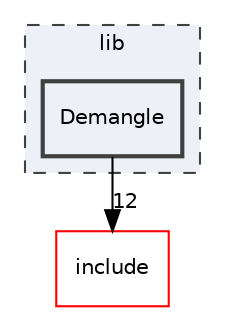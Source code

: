 digraph "lib/Demangle"
{
 // LATEX_PDF_SIZE
  bgcolor="transparent";
  edge [fontname="Helvetica",fontsize="10",labelfontname="Helvetica",labelfontsize="10"];
  node [fontname="Helvetica",fontsize="10",shape="box"];
  compound=true
  subgraph clusterdir_97aefd0d527b934f1d99a682da8fe6a9 {
    graph [ bgcolor="#edf0f7", pencolor="grey25", style="filled,dashed,", label="lib", fontname="Helvetica", fontsize="10", URL="dir_97aefd0d527b934f1d99a682da8fe6a9.html"]
  dir_10ab0ef0437aa07e52e601eedcb3df5c [label="Demangle", style="filled,bold,", fillcolor="#edf0f7", color="grey25", URL="dir_10ab0ef0437aa07e52e601eedcb3df5c.html"];
  }
  dir_d44c64559bbebec7f509842c48db8b23 [label="include", style="", fillcolor="#edf0f7", color="red", URL="dir_d44c64559bbebec7f509842c48db8b23.html"];
  dir_10ab0ef0437aa07e52e601eedcb3df5c->dir_d44c64559bbebec7f509842c48db8b23 [headlabel="12", labeldistance=1.5 headhref="dir_000045_000082.html"];
}
